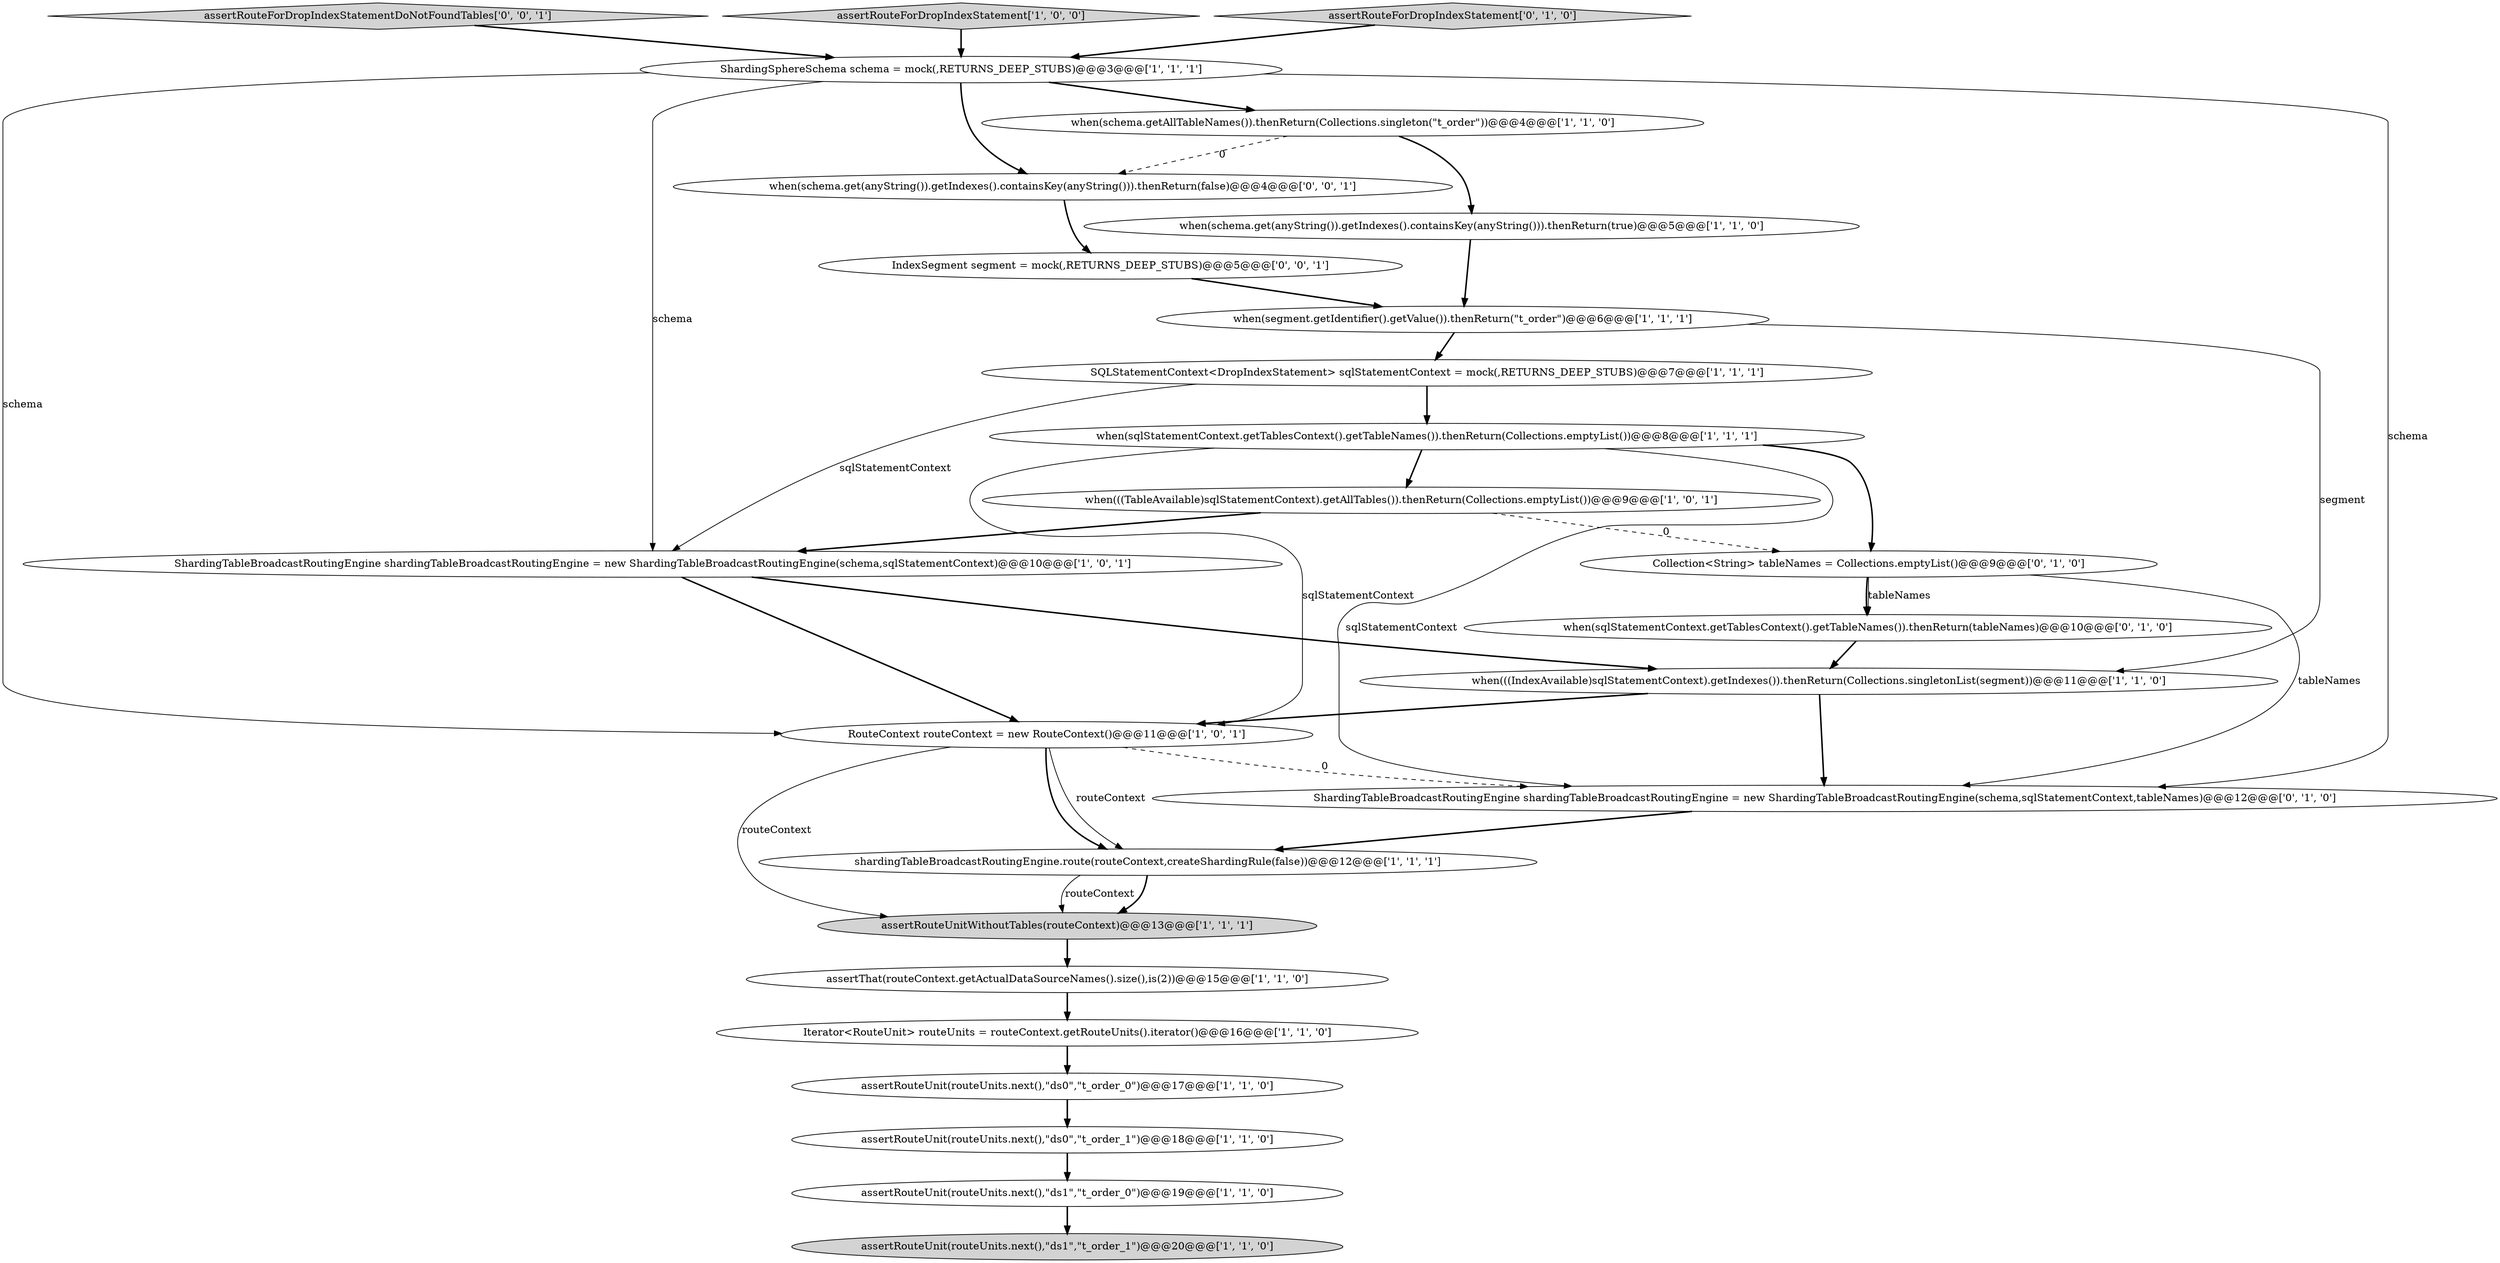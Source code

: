 digraph {
20 [style = filled, label = "ShardingTableBroadcastRoutingEngine shardingTableBroadcastRoutingEngine = new ShardingTableBroadcastRoutingEngine(schema,sqlStatementContext,tableNames)@@@12@@@['0', '1', '0']", fillcolor = white, shape = ellipse image = "AAA1AAABBB2BBB"];
14 [style = filled, label = "ShardingSphereSchema schema = mock(,RETURNS_DEEP_STUBS)@@@3@@@['1', '1', '1']", fillcolor = white, shape = ellipse image = "AAA0AAABBB1BBB"];
21 [style = filled, label = "Collection<String> tableNames = Collections.emptyList()@@@9@@@['0', '1', '0']", fillcolor = white, shape = ellipse image = "AAA1AAABBB2BBB"];
4 [style = filled, label = "when(sqlStatementContext.getTablesContext().getTableNames()).thenReturn(Collections.emptyList())@@@8@@@['1', '1', '1']", fillcolor = white, shape = ellipse image = "AAA0AAABBB1BBB"];
23 [style = filled, label = "assertRouteForDropIndexStatementDoNotFoundTables['0', '0', '1']", fillcolor = lightgray, shape = diamond image = "AAA0AAABBB3BBB"];
5 [style = filled, label = "assertRouteForDropIndexStatement['1', '0', '0']", fillcolor = lightgray, shape = diamond image = "AAA0AAABBB1BBB"];
11 [style = filled, label = "ShardingTableBroadcastRoutingEngine shardingTableBroadcastRoutingEngine = new ShardingTableBroadcastRoutingEngine(schema,sqlStatementContext)@@@10@@@['1', '0', '1']", fillcolor = white, shape = ellipse image = "AAA0AAABBB1BBB"];
24 [style = filled, label = "when(schema.get(anyString()).getIndexes().containsKey(anyString())).thenReturn(false)@@@4@@@['0', '0', '1']", fillcolor = white, shape = ellipse image = "AAA0AAABBB3BBB"];
6 [style = filled, label = "RouteContext routeContext = new RouteContext()@@@11@@@['1', '0', '1']", fillcolor = white, shape = ellipse image = "AAA0AAABBB1BBB"];
15 [style = filled, label = "shardingTableBroadcastRoutingEngine.route(routeContext,createShardingRule(false))@@@12@@@['1', '1', '1']", fillcolor = white, shape = ellipse image = "AAA0AAABBB1BBB"];
10 [style = filled, label = "assertRouteUnit(routeUnits.next(),\"ds1\",\"t_order_0\")@@@19@@@['1', '1', '0']", fillcolor = white, shape = ellipse image = "AAA0AAABBB1BBB"];
12 [style = filled, label = "when(((TableAvailable)sqlStatementContext).getAllTables()).thenReturn(Collections.emptyList())@@@9@@@['1', '0', '1']", fillcolor = white, shape = ellipse image = "AAA0AAABBB1BBB"];
7 [style = filled, label = "assertRouteUnit(routeUnits.next(),\"ds0\",\"t_order_1\")@@@18@@@['1', '1', '0']", fillcolor = white, shape = ellipse image = "AAA0AAABBB1BBB"];
22 [style = filled, label = "assertRouteForDropIndexStatement['0', '1', '0']", fillcolor = lightgray, shape = diamond image = "AAA0AAABBB2BBB"];
13 [style = filled, label = "assertRouteUnitWithoutTables(routeContext)@@@13@@@['1', '1', '1']", fillcolor = lightgray, shape = ellipse image = "AAA0AAABBB1BBB"];
2 [style = filled, label = "when(((IndexAvailable)sqlStatementContext).getIndexes()).thenReturn(Collections.singletonList(segment))@@@11@@@['1', '1', '0']", fillcolor = white, shape = ellipse image = "AAA0AAABBB1BBB"];
9 [style = filled, label = "assertRouteUnit(routeUnits.next(),\"ds0\",\"t_order_0\")@@@17@@@['1', '1', '0']", fillcolor = white, shape = ellipse image = "AAA0AAABBB1BBB"];
1 [style = filled, label = "when(schema.get(anyString()).getIndexes().containsKey(anyString())).thenReturn(true)@@@5@@@['1', '1', '0']", fillcolor = white, shape = ellipse image = "AAA0AAABBB1BBB"];
18 [style = filled, label = "when(schema.getAllTableNames()).thenReturn(Collections.singleton(\"t_order\"))@@@4@@@['1', '1', '0']", fillcolor = white, shape = ellipse image = "AAA0AAABBB1BBB"];
19 [style = filled, label = "when(sqlStatementContext.getTablesContext().getTableNames()).thenReturn(tableNames)@@@10@@@['0', '1', '0']", fillcolor = white, shape = ellipse image = "AAA0AAABBB2BBB"];
25 [style = filled, label = "IndexSegment segment = mock(,RETURNS_DEEP_STUBS)@@@5@@@['0', '0', '1']", fillcolor = white, shape = ellipse image = "AAA0AAABBB3BBB"];
16 [style = filled, label = "SQLStatementContext<DropIndexStatement> sqlStatementContext = mock(,RETURNS_DEEP_STUBS)@@@7@@@['1', '1', '1']", fillcolor = white, shape = ellipse image = "AAA0AAABBB1BBB"];
3 [style = filled, label = "assertRouteUnit(routeUnits.next(),\"ds1\",\"t_order_1\")@@@20@@@['1', '1', '0']", fillcolor = lightgray, shape = ellipse image = "AAA0AAABBB1BBB"];
0 [style = filled, label = "when(segment.getIdentifier().getValue()).thenReturn(\"t_order\")@@@6@@@['1', '1', '1']", fillcolor = white, shape = ellipse image = "AAA0AAABBB1BBB"];
17 [style = filled, label = "Iterator<RouteUnit> routeUnits = routeContext.getRouteUnits().iterator()@@@16@@@['1', '1', '0']", fillcolor = white, shape = ellipse image = "AAA0AAABBB1BBB"];
8 [style = filled, label = "assertThat(routeContext.getActualDataSourceNames().size(),is(2))@@@15@@@['1', '1', '0']", fillcolor = white, shape = ellipse image = "AAA0AAABBB1BBB"];
16->11 [style = solid, label="sqlStatementContext"];
5->14 [style = bold, label=""];
6->15 [style = solid, label="routeContext"];
16->4 [style = bold, label=""];
14->18 [style = bold, label=""];
6->20 [style = dashed, label="0"];
6->15 [style = bold, label=""];
7->10 [style = bold, label=""];
21->20 [style = solid, label="tableNames"];
21->19 [style = solid, label="tableNames"];
20->15 [style = bold, label=""];
14->24 [style = bold, label=""];
4->6 [style = solid, label="sqlStatementContext"];
18->24 [style = dashed, label="0"];
11->6 [style = bold, label=""];
8->17 [style = bold, label=""];
11->2 [style = bold, label=""];
10->3 [style = bold, label=""];
0->2 [style = solid, label="segment"];
12->21 [style = dashed, label="0"];
21->19 [style = bold, label=""];
0->16 [style = bold, label=""];
22->14 [style = bold, label=""];
2->20 [style = bold, label=""];
17->9 [style = bold, label=""];
15->13 [style = bold, label=""];
4->12 [style = bold, label=""];
15->13 [style = solid, label="routeContext"];
23->14 [style = bold, label=""];
2->6 [style = bold, label=""];
25->0 [style = bold, label=""];
18->1 [style = bold, label=""];
12->11 [style = bold, label=""];
14->6 [style = solid, label="schema"];
24->25 [style = bold, label=""];
19->2 [style = bold, label=""];
14->11 [style = solid, label="schema"];
13->8 [style = bold, label=""];
6->13 [style = solid, label="routeContext"];
4->20 [style = solid, label="sqlStatementContext"];
4->21 [style = bold, label=""];
14->20 [style = solid, label="schema"];
1->0 [style = bold, label=""];
9->7 [style = bold, label=""];
}
